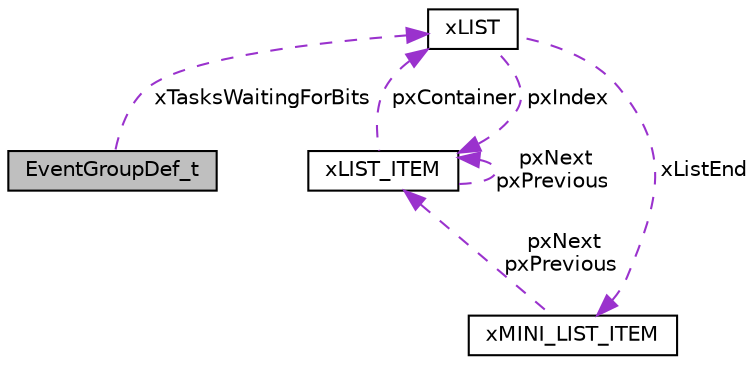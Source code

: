 digraph "EventGroupDef_t"
{
 // LATEX_PDF_SIZE
  edge [fontname="Helvetica",fontsize="10",labelfontname="Helvetica",labelfontsize="10"];
  node [fontname="Helvetica",fontsize="10",shape=record];
  Node1 [label="EventGroupDef_t",height=0.2,width=0.4,color="black", fillcolor="grey75", style="filled", fontcolor="black",tooltip=" "];
  Node2 -> Node1 [dir="back",color="darkorchid3",fontsize="10",style="dashed",label=" xTasksWaitingForBits" ,fontname="Helvetica"];
  Node2 [label="xLIST",height=0.2,width=0.4,color="black", fillcolor="white", style="filled",URL="$structx_l_i_s_t.html",tooltip=" "];
  Node3 -> Node2 [dir="back",color="darkorchid3",fontsize="10",style="dashed",label=" xListEnd" ,fontname="Helvetica"];
  Node3 [label="xMINI_LIST_ITEM",height=0.2,width=0.4,color="black", fillcolor="white", style="filled",URL="$structx_m_i_n_i___l_i_s_t___i_t_e_m.html",tooltip=" "];
  Node4 -> Node3 [dir="back",color="darkorchid3",fontsize="10",style="dashed",label=" pxNext\npxPrevious" ,fontname="Helvetica"];
  Node4 [label="xLIST_ITEM",height=0.2,width=0.4,color="black", fillcolor="white", style="filled",URL="$structx_l_i_s_t___i_t_e_m.html",tooltip=" "];
  Node4 -> Node4 [dir="back",color="darkorchid3",fontsize="10",style="dashed",label=" pxNext\npxPrevious" ,fontname="Helvetica"];
  Node2 -> Node4 [dir="back",color="darkorchid3",fontsize="10",style="dashed",label=" pxContainer" ,fontname="Helvetica"];
  Node4 -> Node2 [dir="back",color="darkorchid3",fontsize="10",style="dashed",label=" pxIndex" ,fontname="Helvetica"];
}
